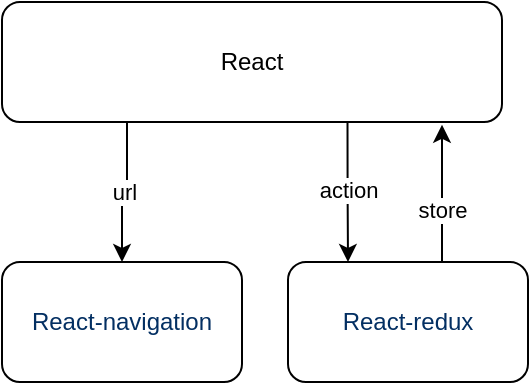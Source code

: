 <mxfile version="12.2.0" type="device" pages="1"><diagram id="9Ou_idxoaDcC_BmY2uU0" name="Page-1"><mxGraphModel dx="1038" dy="556" grid="1" gridSize="10" guides="1" tooltips="1" connect="1" arrows="1" fold="1" page="1" pageScale="1" pageWidth="827" pageHeight="1169" math="0" shadow="0"><root><mxCell id="0"/><mxCell id="1" parent="0"/><mxCell id="AzBrsVfdUHDU6yqv5RAX-5" value="action" style="edgeStyle=orthogonalEdgeStyle;rounded=0;orthogonalLoop=1;jettySize=auto;html=1;exitX=0.691;exitY=0.983;exitDx=0;exitDy=0;entryX=0.25;entryY=0;entryDx=0;entryDy=0;exitPerimeter=0;" edge="1" parent="1" source="AzBrsVfdUHDU6yqv5RAX-2" target="AzBrsVfdUHDU6yqv5RAX-4"><mxGeometry relative="1" as="geometry"/></mxCell><mxCell id="AzBrsVfdUHDU6yqv5RAX-7" value="url" style="edgeStyle=orthogonalEdgeStyle;rounded=0;orthogonalLoop=1;jettySize=auto;html=1;exitX=0.25;exitY=1;exitDx=0;exitDy=0;" edge="1" parent="1" source="AzBrsVfdUHDU6yqv5RAX-2" target="AzBrsVfdUHDU6yqv5RAX-3"><mxGeometry relative="1" as="geometry"/></mxCell><mxCell id="AzBrsVfdUHDU6yqv5RAX-2" value="React" style="rounded=1;whiteSpace=wrap;html=1;" vertex="1" parent="1"><mxGeometry x="270" y="90" width="250" height="60" as="geometry"/></mxCell><mxCell id="AzBrsVfdUHDU6yqv5RAX-3" value="&lt;span style=&quot;color: rgb(3 , 47 , 98) ; font-family: , &amp;#34;consolas&amp;#34; , &amp;#34;liberation mono&amp;#34; , &amp;#34;menlo&amp;#34; , monospace ; white-space: pre ; background-color: rgb(255 , 255 , 255)&quot;&gt;React-navigation&lt;/span&gt;" style="rounded=1;whiteSpace=wrap;html=1;" vertex="1" parent="1"><mxGeometry x="270" y="220" width="120" height="60" as="geometry"/></mxCell><mxCell id="AzBrsVfdUHDU6yqv5RAX-6" value="store" style="edgeStyle=orthogonalEdgeStyle;rounded=0;orthogonalLoop=1;jettySize=auto;html=1;exitX=0.5;exitY=0;exitDx=0;exitDy=0;entryX=0.88;entryY=1.023;entryDx=0;entryDy=0;entryPerimeter=0;" edge="1" parent="1" source="AzBrsVfdUHDU6yqv5RAX-4" target="AzBrsVfdUHDU6yqv5RAX-2"><mxGeometry relative="1" as="geometry"><Array as="points"><mxPoint x="490" y="220"/></Array></mxGeometry></mxCell><mxCell id="AzBrsVfdUHDU6yqv5RAX-4" value="&lt;span style=&quot;color: rgb(3 , 47 , 98) ; font-family: , &amp;#34;consolas&amp;#34; , &amp;#34;liberation mono&amp;#34; , &amp;#34;menlo&amp;#34; , monospace ; white-space: pre ; background-color: rgb(255 , 255 , 255)&quot;&gt;React-redux&lt;/span&gt;" style="rounded=1;whiteSpace=wrap;html=1;" vertex="1" parent="1"><mxGeometry x="413" y="220" width="120" height="60" as="geometry"/></mxCell></root></mxGraphModel></diagram></mxfile>